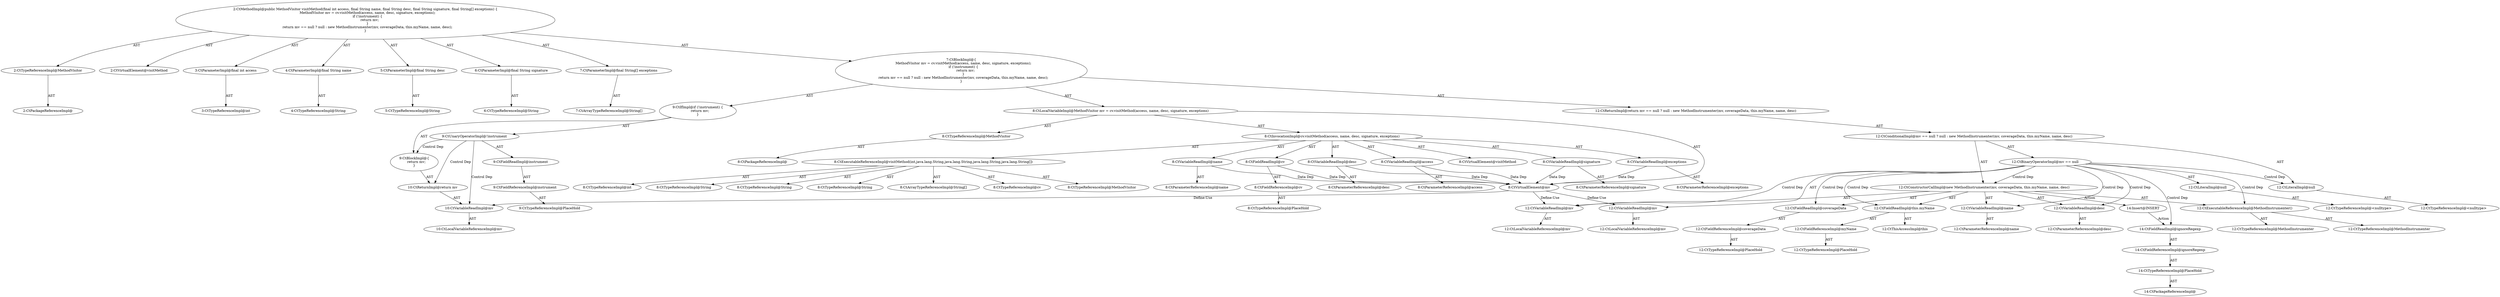 digraph "visitMethod#?,int,String,String,String,String[]" {
0 [label="2:CtTypeReferenceImpl@MethodVisitor" shape=ellipse]
1 [label="2:CtPackageReferenceImpl@" shape=ellipse]
2 [label="2:CtVirtualElement@visitMethod" shape=ellipse]
3 [label="3:CtParameterImpl@final int access" shape=ellipse]
4 [label="3:CtTypeReferenceImpl@int" shape=ellipse]
5 [label="4:CtParameterImpl@final String name" shape=ellipse]
6 [label="4:CtTypeReferenceImpl@String" shape=ellipse]
7 [label="5:CtParameterImpl@final String desc" shape=ellipse]
8 [label="5:CtTypeReferenceImpl@String" shape=ellipse]
9 [label="6:CtParameterImpl@final String signature" shape=ellipse]
10 [label="6:CtTypeReferenceImpl@String" shape=ellipse]
11 [label="7:CtParameterImpl@final String[] exceptions" shape=ellipse]
12 [label="7:CtArrayTypeReferenceImpl@String[]" shape=ellipse]
13 [label="8:CtTypeReferenceImpl@MethodVisitor" shape=ellipse]
14 [label="8:CtPackageReferenceImpl@" shape=ellipse]
15 [label="8:CtExecutableReferenceImpl@visitMethod(int,java.lang.String,java.lang.String,java.lang.String,java.lang.String[])" shape=ellipse]
16 [label="8:CtTypeReferenceImpl@cv" shape=ellipse]
17 [label="8:CtTypeReferenceImpl@MethodVisitor" shape=ellipse]
18 [label="8:CtTypeReferenceImpl@int" shape=ellipse]
19 [label="8:CtTypeReferenceImpl@String" shape=ellipse]
20 [label="8:CtTypeReferenceImpl@String" shape=ellipse]
21 [label="8:CtTypeReferenceImpl@String" shape=ellipse]
22 [label="8:CtArrayTypeReferenceImpl@String[]" shape=ellipse]
23 [label="8:CtVirtualElement@visitMethod" shape=ellipse]
24 [label="8:CtFieldReferenceImpl@cv" shape=ellipse]
25 [label="8:CtTypeReferenceImpl@PlaceHold" shape=ellipse]
26 [label="8:CtFieldReadImpl@cv" shape=ellipse]
27 [label="8:CtVariableReadImpl@access" shape=ellipse]
28 [label="8:CtParameterReferenceImpl@access" shape=ellipse]
29 [label="8:CtVariableReadImpl@name" shape=ellipse]
30 [label="8:CtParameterReferenceImpl@name" shape=ellipse]
31 [label="8:CtVariableReadImpl@desc" shape=ellipse]
32 [label="8:CtParameterReferenceImpl@desc" shape=ellipse]
33 [label="8:CtVariableReadImpl@signature" shape=ellipse]
34 [label="8:CtParameterReferenceImpl@signature" shape=ellipse]
35 [label="8:CtVariableReadImpl@exceptions" shape=ellipse]
36 [label="8:CtParameterReferenceImpl@exceptions" shape=ellipse]
37 [label="8:CtInvocationImpl@cv.visitMethod(access, name, desc, signature, exceptions)" shape=ellipse]
38 [label="8:CtVirtualElement@mv" shape=ellipse]
39 [label="8:CtLocalVariableImpl@MethodVisitor mv = cv.visitMethod(access, name, desc, signature, exceptions)" shape=ellipse]
40 [label="9:CtFieldReferenceImpl@instrument" shape=ellipse]
41 [label="9:CtTypeReferenceImpl@PlaceHold" shape=ellipse]
42 [label="9:CtFieldReadImpl@instrument" shape=ellipse]
43 [label="9:CtUnaryOperatorImpl@!instrument" shape=ellipse]
44 [label="10:CtVariableReadImpl@mv" shape=ellipse]
45 [label="10:CtLocalVariableReferenceImpl@mv" shape=ellipse]
46 [label="10:CtReturnImpl@return mv" shape=ellipse]
47 [label="9:CtBlockImpl@\{
    return mv;
\}" shape=ellipse]
48 [label="9:CtIfImpl@if (!instrument) \{
    return mv;
\}" shape=ellipse]
49 [label="12:CtVariableReadImpl@mv" shape=ellipse]
50 [label="12:CtLocalVariableReferenceImpl@mv" shape=ellipse]
51 [label="12:CtLiteralImpl@null" shape=ellipse]
52 [label="12:CtTypeReferenceImpl@<nulltype>" shape=ellipse]
53 [label="12:CtBinaryOperatorImpl@mv == null" shape=ellipse]
54 [label="12:CtLiteralImpl@null" shape=ellipse]
55 [label="12:CtTypeReferenceImpl@<nulltype>" shape=ellipse]
56 [label="12:CtExecutableReferenceImpl@MethodInstrumenter()" shape=ellipse]
57 [label="12:CtTypeReferenceImpl@MethodInstrumenter" shape=ellipse]
58 [label="12:CtTypeReferenceImpl@MethodInstrumenter" shape=ellipse]
59 [label="12:CtVariableReadImpl@mv" shape=ellipse]
60 [label="12:CtLocalVariableReferenceImpl@mv" shape=ellipse]
61 [label="12:CtFieldReferenceImpl@coverageData" shape=ellipse]
62 [label="12:CtTypeReferenceImpl@PlaceHold" shape=ellipse]
63 [label="12:CtFieldReadImpl@coverageData" shape=ellipse]
64 [label="12:CtFieldReferenceImpl@myName" shape=ellipse]
65 [label="12:CtTypeReferenceImpl@PlaceHold" shape=ellipse]
66 [label="12:CtFieldReadImpl@this.myName" shape=ellipse]
67 [label="12:CtThisAccessImpl@this" shape=ellipse]
68 [label="12:CtVariableReadImpl@name" shape=ellipse]
69 [label="12:CtParameterReferenceImpl@name" shape=ellipse]
70 [label="12:CtVariableReadImpl@desc" shape=ellipse]
71 [label="12:CtParameterReferenceImpl@desc" shape=ellipse]
72 [label="12:CtConstructorCallImpl@new MethodInstrumenter(mv, coverageData, this.myName, name, desc)" shape=ellipse]
73 [label="12:CtConditionalImpl@mv == null ? null : new MethodInstrumenter(mv, coverageData, this.myName, name, desc)" shape=ellipse]
74 [label="12:CtReturnImpl@return mv == null ? null : new MethodInstrumenter(mv, coverageData, this.myName, name, desc)" shape=ellipse]
75 [label="7:CtBlockImpl@\{
    MethodVisitor mv = cv.visitMethod(access, name, desc, signature, exceptions);
    if (!instrument) \{
        return mv;
    \}
    return mv == null ? null : new MethodInstrumenter(mv, coverageData, this.myName, name, desc);
\}" shape=ellipse]
76 [label="2:CtMethodImpl@public MethodVisitor visitMethod(final int access, final String name, final String desc, final String signature, final String[] exceptions) \{
    MethodVisitor mv = cv.visitMethod(access, name, desc, signature, exceptions);
    if (!instrument) \{
        return mv;
    \}
    return mv == null ? null : new MethodInstrumenter(mv, coverageData, this.myName, name, desc);
\}" shape=ellipse]
77 [label="14:Insert@INSERT" shape=ellipse]
78 [label="14:CtPackageReferenceImpl@" shape=ellipse]
79 [label="14:CtTypeReferenceImpl@PlaceHold" shape=ellipse]
80 [label="14:CtFieldReferenceImpl@ignoreRegexp" shape=ellipse]
81 [label="14:CtFieldReadImpl@ignoreRegexp" shape=ellipse]
0 -> 1 [label="AST"];
3 -> 4 [label="AST"];
5 -> 6 [label="AST"];
7 -> 8 [label="AST"];
9 -> 10 [label="AST"];
11 -> 12 [label="AST"];
13 -> 14 [label="AST"];
15 -> 16 [label="AST"];
15 -> 17 [label="AST"];
15 -> 18 [label="AST"];
15 -> 19 [label="AST"];
15 -> 20 [label="AST"];
15 -> 21 [label="AST"];
15 -> 22 [label="AST"];
24 -> 25 [label="AST"];
26 -> 24 [label="AST"];
26 -> 38 [label="Data Dep"];
27 -> 28 [label="AST"];
27 -> 38 [label="Data Dep"];
29 -> 30 [label="AST"];
29 -> 38 [label="Data Dep"];
31 -> 32 [label="AST"];
31 -> 38 [label="Data Dep"];
33 -> 34 [label="AST"];
33 -> 38 [label="Data Dep"];
35 -> 36 [label="AST"];
35 -> 38 [label="Data Dep"];
37 -> 23 [label="AST"];
37 -> 26 [label="AST"];
37 -> 15 [label="AST"];
37 -> 27 [label="AST"];
37 -> 29 [label="AST"];
37 -> 31 [label="AST"];
37 -> 33 [label="AST"];
37 -> 35 [label="AST"];
38 -> 44 [label="Define-Use"];
38 -> 49 [label="Define-Use"];
38 -> 59 [label="Define-Use"];
39 -> 38 [label="AST"];
39 -> 13 [label="AST"];
39 -> 37 [label="AST"];
40 -> 41 [label="AST"];
42 -> 40 [label="AST"];
43 -> 42 [label="AST"];
43 -> 47 [label="Control Dep"];
43 -> 46 [label="Control Dep"];
43 -> 44 [label="Control Dep"];
44 -> 45 [label="AST"];
46 -> 44 [label="AST"];
47 -> 46 [label="AST"];
48 -> 43 [label="AST"];
48 -> 47 [label="AST"];
49 -> 50 [label="AST"];
51 -> 52 [label="AST"];
53 -> 49 [label="AST"];
53 -> 51 [label="AST"];
53 -> 54 [label="Control Dep"];
53 -> 72 [label="Control Dep"];
53 -> 56 [label="Control Dep"];
53 -> 59 [label="Control Dep"];
53 -> 63 [label="Control Dep"];
53 -> 66 [label="Control Dep"];
53 -> 68 [label="Control Dep"];
53 -> 70 [label="Control Dep"];
53 -> 81 [label="Control Dep"];
54 -> 55 [label="AST"];
56 -> 57 [label="AST"];
56 -> 58 [label="AST"];
59 -> 60 [label="AST"];
61 -> 62 [label="AST"];
63 -> 61 [label="AST"];
64 -> 65 [label="AST"];
66 -> 67 [label="AST"];
66 -> 64 [label="AST"];
68 -> 69 [label="AST"];
70 -> 71 [label="AST"];
72 -> 56 [label="AST"];
72 -> 59 [label="AST"];
72 -> 63 [label="AST"];
72 -> 66 [label="AST"];
72 -> 68 [label="AST"];
72 -> 70 [label="AST"];
72 -> 77 [label="Action"];
73 -> 53 [label="AST"];
73 -> 54 [label="AST"];
73 -> 72 [label="AST"];
74 -> 73 [label="AST"];
75 -> 39 [label="AST"];
75 -> 48 [label="AST"];
75 -> 74 [label="AST"];
76 -> 2 [label="AST"];
76 -> 0 [label="AST"];
76 -> 3 [label="AST"];
76 -> 5 [label="AST"];
76 -> 7 [label="AST"];
76 -> 9 [label="AST"];
76 -> 11 [label="AST"];
76 -> 75 [label="AST"];
77 -> 81 [label="Action"];
79 -> 78 [label="AST"];
80 -> 79 [label="AST"];
81 -> 80 [label="AST"];
}